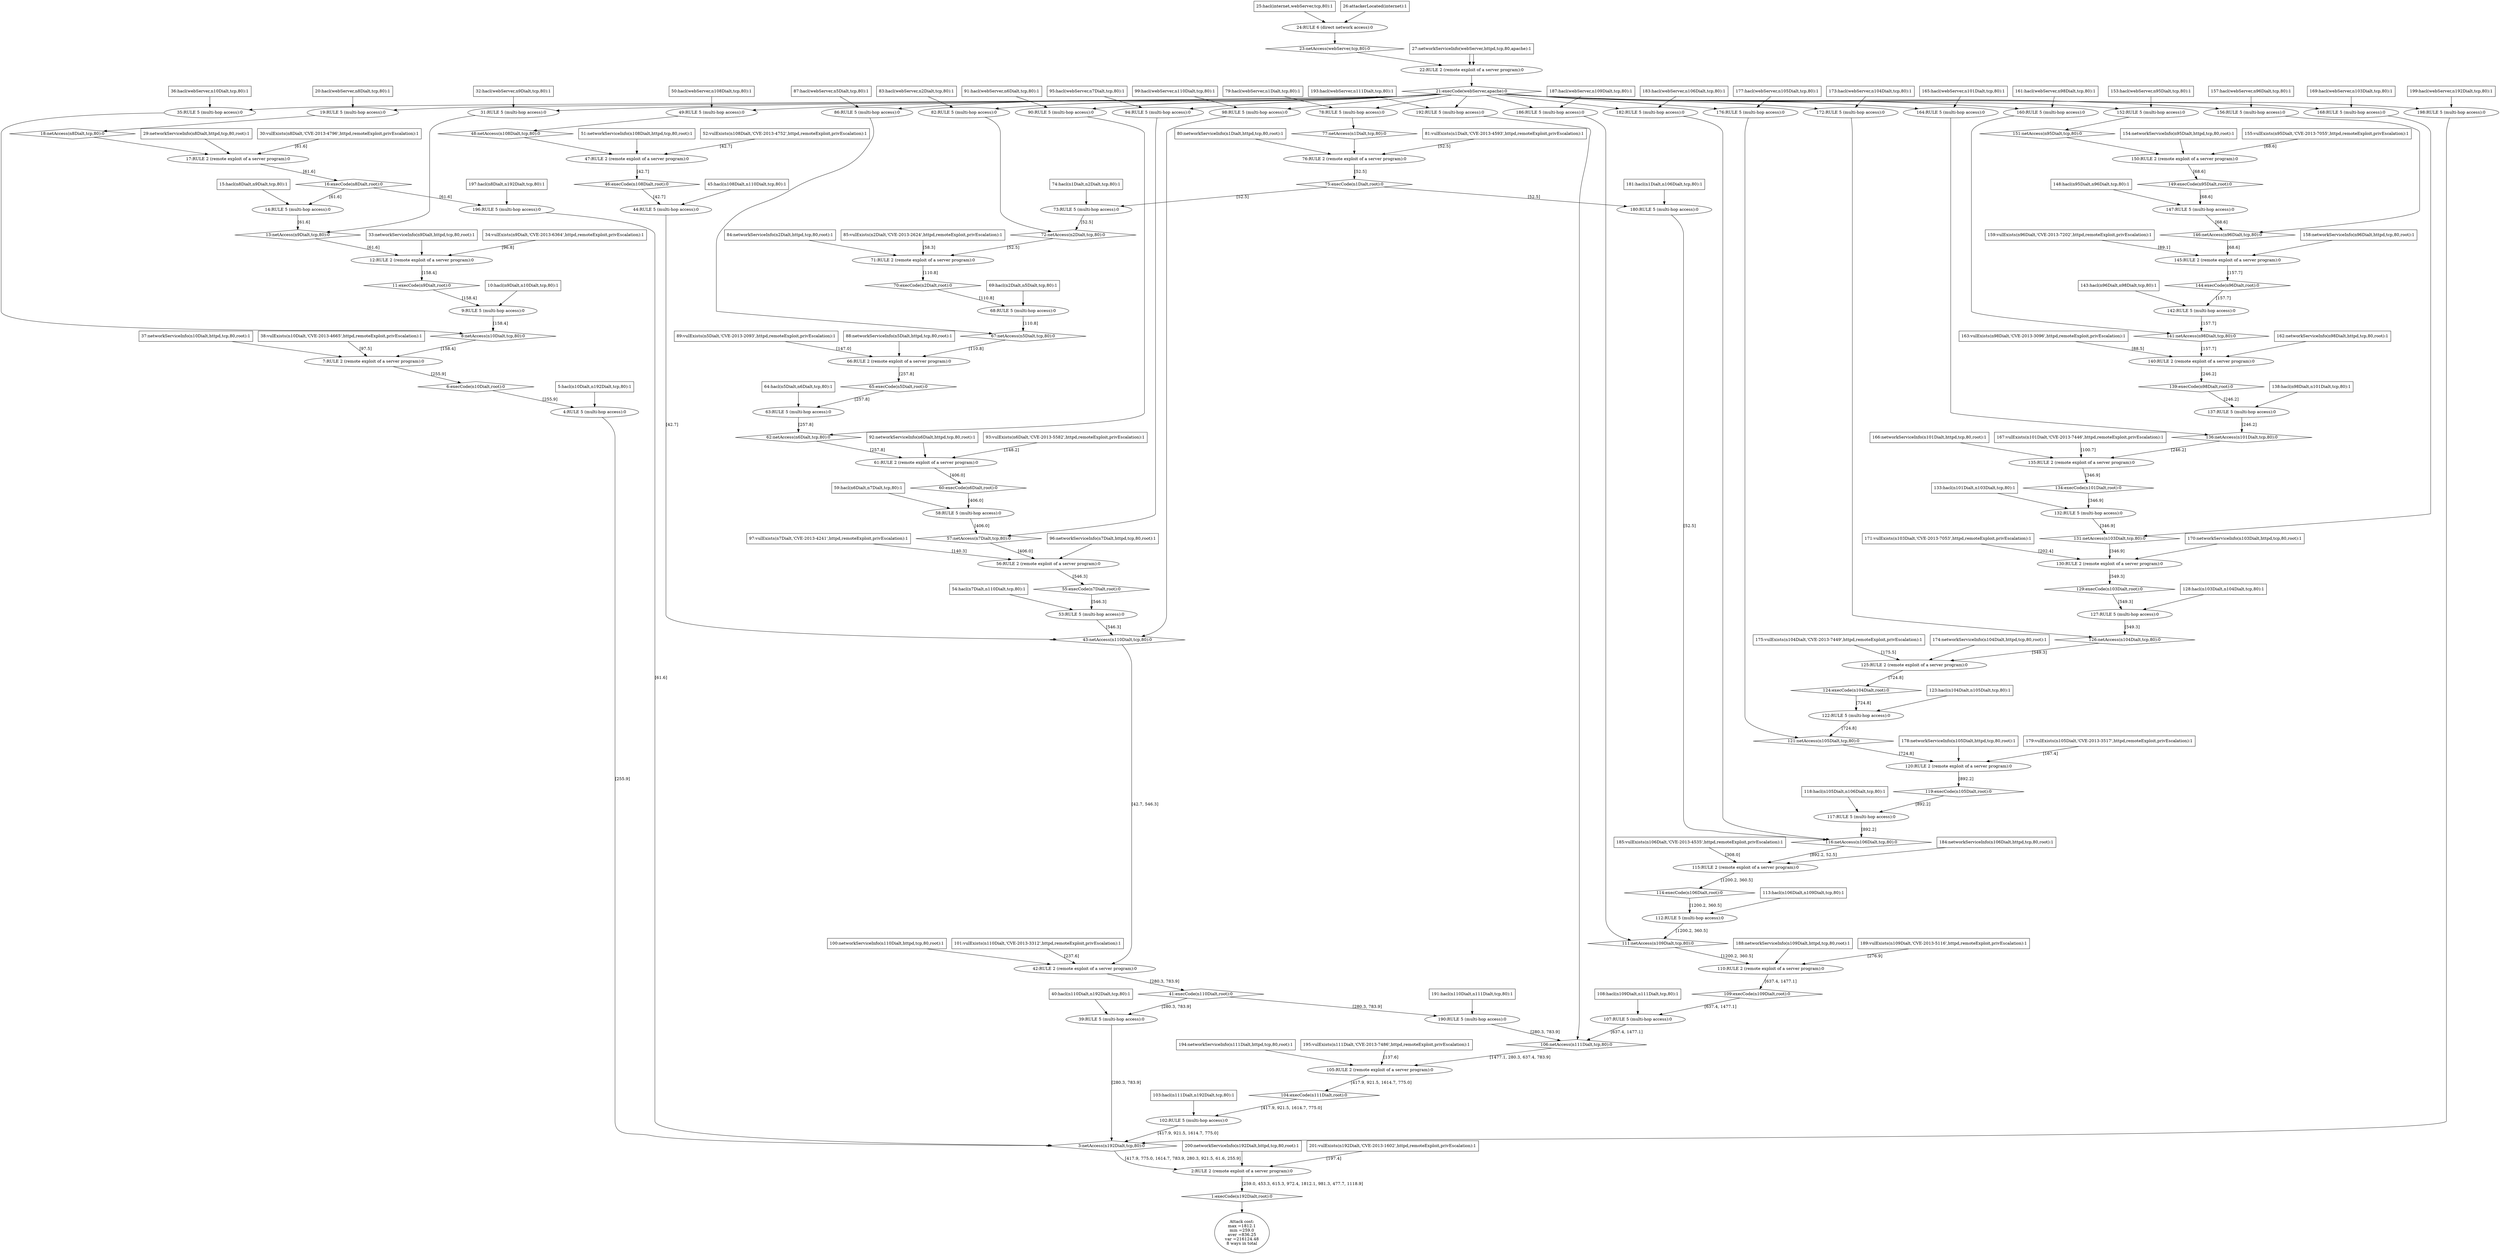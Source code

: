 digraph G {
	0 [label="Attack cost:\nmax =1812.1\nmin =259.0\naver =836.25\nvar =216124.48\n8 ways in total",shape=ellipse];
	1 [label="1:execCode(n192Dialt,root):0",shape=diamond];
	2 [label="2:RULE 2 (remote exploit of a server program):0",shape=ellipse];
	3 [label="3:netAccess(n192Dialt,tcp,80):0",shape=diamond];
	4 [label="4:RULE 5 (multi-hop access):0",shape=ellipse];
	5 [label="5:hacl(n10Dialt,n192Dialt,tcp,80):1",shape=box];
	6 [label="6:execCode(n10Dialt,root):0",shape=diamond];
	7 [label="7:RULE 2 (remote exploit of a server program):0",shape=ellipse];
	8 [label="8:netAccess(n10Dialt,tcp,80):0",shape=diamond];
	9 [label="9:RULE 5 (multi-hop access):0",shape=ellipse];
	10 [label="10:hacl(n9Dialt,n10Dialt,tcp,80):1",shape=box];
	11 [label="11:execCode(n9Dialt,root):0",shape=diamond];
	12 [label="12:RULE 2 (remote exploit of a server program):0",shape=ellipse];
	13 [label="13:netAccess(n9Dialt,tcp,80):0",shape=diamond];
	14 [label="14:RULE 5 (multi-hop access):0",shape=ellipse];
	15 [label="15:hacl(n8Dialt,n9Dialt,tcp,80):1",shape=box];
	16 [label="16:execCode(n8Dialt,root):0",shape=diamond];
	17 [label="17:RULE 2 (remote exploit of a server program):0",shape=ellipse];
	18 [label="18:netAccess(n8Dialt,tcp,80):0",shape=diamond];
	19 [label="19:RULE 5 (multi-hop access):0",shape=ellipse];
	20 [label="20:hacl(webServer,n8Dialt,tcp,80):1",shape=box];
	21 [label="21:execCode(webServer,apache):0",shape=diamond];
	22 [label="22:RULE 2 (remote exploit of a server program):0",shape=ellipse];
	23 [label="23:netAccess(webServer,tcp,80):0",shape=diamond];
	24 [label="24:RULE 6 (direct network access):0",shape=ellipse];
	25 [label="25:hacl(internet,webServer,tcp,80):1",shape=box];
	26 [label="26:attackerLocated(internet):1",shape=box];
	27 [label="27:networkServiceInfo(webServer,httpd,tcp,80,apache):1",shape=box];
	27 [label="27:networkServiceInfo(webServer,httpd,tcp,80,apache):1",shape=box];
	29 [label="29:networkServiceInfo(n8Dialt,httpd,tcp,80,root):1",shape=box];
	30 [label="30:vulExists(n8Dialt,'CVE-2013-4796',httpd,remoteExploit,privEscalation):1",shape=box];
	31 [label="31:RULE 5 (multi-hop access):0",shape=ellipse];
	32 [label="32:hacl(webServer,n9Dialt,tcp,80):1",shape=box];
	33 [label="33:networkServiceInfo(n9Dialt,httpd,tcp,80,root):1",shape=box];
	34 [label="34:vulExists(n9Dialt,'CVE-2013-6364',httpd,remoteExploit,privEscalation):1",shape=box];
	35 [label="35:RULE 5 (multi-hop access):0",shape=ellipse];
	36 [label="36:hacl(webServer,n10Dialt,tcp,80):1",shape=box];
	37 [label="37:networkServiceInfo(n10Dialt,httpd,tcp,80,root):1",shape=box];
	38 [label="38:vulExists(n10Dialt,'CVE-2013-4665',httpd,remoteExploit,privEscalation):1",shape=box];
	39 [label="39:RULE 5 (multi-hop access):0",shape=ellipse];
	40 [label="40:hacl(n110Dialt,n192Dialt,tcp,80):1",shape=box];
	41 [label="41:execCode(n110Dialt,root):0",shape=diamond];
	42 [label="42:RULE 2 (remote exploit of a server program):0",shape=ellipse];
	43 [label="43:netAccess(n110Dialt,tcp,80):0",shape=diamond];
	44 [label="44:RULE 5 (multi-hop access):0",shape=ellipse];
	45 [label="45:hacl(n108Dialt,n110Dialt,tcp,80):1",shape=box];
	46 [label="46:execCode(n108Dialt,root):0",shape=diamond];
	47 [label="47:RULE 2 (remote exploit of a server program):0",shape=ellipse];
	48 [label="48:netAccess(n108Dialt,tcp,80):0",shape=diamond];
	49 [label="49:RULE 5 (multi-hop access):0",shape=ellipse];
	50 [label="50:hacl(webServer,n108Dialt,tcp,80):1",shape=box];
	51 [label="51:networkServiceInfo(n108Dialt,httpd,tcp,80,root):1",shape=box];
	52 [label="52:vulExists(n108Dialt,'CVE-2013-4752',httpd,remoteExploit,privEscalation):1",shape=box];
	53 [label="53:RULE 5 (multi-hop access):0",shape=ellipse];
	54 [label="54:hacl(n7Dialt,n110Dialt,tcp,80):1",shape=box];
	55 [label="55:execCode(n7Dialt,root):0",shape=diamond];
	56 [label="56:RULE 2 (remote exploit of a server program):0",shape=ellipse];
	57 [label="57:netAccess(n7Dialt,tcp,80):0",shape=diamond];
	58 [label="58:RULE 5 (multi-hop access):0",shape=ellipse];
	59 [label="59:hacl(n6Dialt,n7Dialt,tcp,80):1",shape=box];
	60 [label="60:execCode(n6Dialt,root):0",shape=diamond];
	61 [label="61:RULE 2 (remote exploit of a server program):0",shape=ellipse];
	62 [label="62:netAccess(n6Dialt,tcp,80):0",shape=diamond];
	63 [label="63:RULE 5 (multi-hop access):0",shape=ellipse];
	64 [label="64:hacl(n5Dialt,n6Dialt,tcp,80):1",shape=box];
	65 [label="65:execCode(n5Dialt,root):0",shape=diamond];
	66 [label="66:RULE 2 (remote exploit of a server program):0",shape=ellipse];
	67 [label="67:netAccess(n5Dialt,tcp,80):0",shape=diamond];
	68 [label="68:RULE 5 (multi-hop access):0",shape=ellipse];
	69 [label="69:hacl(n2Dialt,n5Dialt,tcp,80):1",shape=box];
	70 [label="70:execCode(n2Dialt,root):0",shape=diamond];
	71 [label="71:RULE 2 (remote exploit of a server program):0",shape=ellipse];
	72 [label="72:netAccess(n2Dialt,tcp,80):0",shape=diamond];
	73 [label="73:RULE 5 (multi-hop access):0",shape=ellipse];
	74 [label="74:hacl(n1Dialt,n2Dialt,tcp,80):1",shape=box];
	75 [label="75:execCode(n1Dialt,root):0",shape=diamond];
	76 [label="76:RULE 2 (remote exploit of a server program):0",shape=ellipse];
	77 [label="77:netAccess(n1Dialt,tcp,80):0",shape=diamond];
	78 [label="78:RULE 5 (multi-hop access):0",shape=ellipse];
	79 [label="79:hacl(webServer,n1Dialt,tcp,80):1",shape=box];
	80 [label="80:networkServiceInfo(n1Dialt,httpd,tcp,80,root):1",shape=box];
	81 [label="81:vulExists(n1Dialt,'CVE-2013-4593',httpd,remoteExploit,privEscalation):1",shape=box];
	82 [label="82:RULE 5 (multi-hop access):0",shape=ellipse];
	83 [label="83:hacl(webServer,n2Dialt,tcp,80):1",shape=box];
	84 [label="84:networkServiceInfo(n2Dialt,httpd,tcp,80,root):1",shape=box];
	85 [label="85:vulExists(n2Dialt,'CVE-2013-2624',httpd,remoteExploit,privEscalation):1",shape=box];
	86 [label="86:RULE 5 (multi-hop access):0",shape=ellipse];
	87 [label="87:hacl(webServer,n5Dialt,tcp,80):1",shape=box];
	88 [label="88:networkServiceInfo(n5Dialt,httpd,tcp,80,root):1",shape=box];
	89 [label="89:vulExists(n5Dialt,'CVE-2013-2093',httpd,remoteExploit,privEscalation):1",shape=box];
	90 [label="90:RULE 5 (multi-hop access):0",shape=ellipse];
	91 [label="91:hacl(webServer,n6Dialt,tcp,80):1",shape=box];
	92 [label="92:networkServiceInfo(n6Dialt,httpd,tcp,80,root):1",shape=box];
	93 [label="93:vulExists(n6Dialt,'CVE-2013-5582',httpd,remoteExploit,privEscalation):1",shape=box];
	94 [label="94:RULE 5 (multi-hop access):0",shape=ellipse];
	95 [label="95:hacl(webServer,n7Dialt,tcp,80):1",shape=box];
	96 [label="96:networkServiceInfo(n7Dialt,httpd,tcp,80,root):1",shape=box];
	97 [label="97:vulExists(n7Dialt,'CVE-2013-4241',httpd,remoteExploit,privEscalation):1",shape=box];
	98 [label="98:RULE 5 (multi-hop access):0",shape=ellipse];
	99 [label="99:hacl(webServer,n110Dialt,tcp,80):1",shape=box];
	100 [label="100:networkServiceInfo(n110Dialt,httpd,tcp,80,root):1",shape=box];
	101 [label="101:vulExists(n110Dialt,'CVE-2013-3312',httpd,remoteExploit,privEscalation):1",shape=box];
	102 [label="102:RULE 5 (multi-hop access):0",shape=ellipse];
	103 [label="103:hacl(n111Dialt,n192Dialt,tcp,80):1",shape=box];
	104 [label="104:execCode(n111Dialt,root):0",shape=diamond];
	105 [label="105:RULE 2 (remote exploit of a server program):0",shape=ellipse];
	106 [label="106:netAccess(n111Dialt,tcp,80):0",shape=diamond];
	107 [label="107:RULE 5 (multi-hop access):0",shape=ellipse];
	108 [label="108:hacl(n109Dialt,n111Dialt,tcp,80):1",shape=box];
	109 [label="109:execCode(n109Dialt,root):0",shape=diamond];
	110 [label="110:RULE 2 (remote exploit of a server program):0",shape=ellipse];
	111 [label="111:netAccess(n109Dialt,tcp,80):0",shape=diamond];
	112 [label="112:RULE 5 (multi-hop access):0",shape=ellipse];
	113 [label="113:hacl(n106Dialt,n109Dialt,tcp,80):1",shape=box];
	114 [label="114:execCode(n106Dialt,root):0",shape=diamond];
	115 [label="115:RULE 2 (remote exploit of a server program):0",shape=ellipse];
	116 [label="116:netAccess(n106Dialt,tcp,80):0",shape=diamond];
	117 [label="117:RULE 5 (multi-hop access):0",shape=ellipse];
	118 [label="118:hacl(n105Dialt,n106Dialt,tcp,80):1",shape=box];
	119 [label="119:execCode(n105Dialt,root):0",shape=diamond];
	120 [label="120:RULE 2 (remote exploit of a server program):0",shape=ellipse];
	121 [label="121:netAccess(n105Dialt,tcp,80):0",shape=diamond];
	122 [label="122:RULE 5 (multi-hop access):0",shape=ellipse];
	123 [label="123:hacl(n104Dialt,n105Dialt,tcp,80):1",shape=box];
	124 [label="124:execCode(n104Dialt,root):0",shape=diamond];
	125 [label="125:RULE 2 (remote exploit of a server program):0",shape=ellipse];
	126 [label="126:netAccess(n104Dialt,tcp,80):0",shape=diamond];
	127 [label="127:RULE 5 (multi-hop access):0",shape=ellipse];
	128 [label="128:hacl(n103Dialt,n104Dialt,tcp,80):1",shape=box];
	129 [label="129:execCode(n103Dialt,root):0",shape=diamond];
	130 [label="130:RULE 2 (remote exploit of a server program):0",shape=ellipse];
	131 [label="131:netAccess(n103Dialt,tcp,80):0",shape=diamond];
	132 [label="132:RULE 5 (multi-hop access):0",shape=ellipse];
	133 [label="133:hacl(n101Dialt,n103Dialt,tcp,80):1",shape=box];
	134 [label="134:execCode(n101Dialt,root):0",shape=diamond];
	135 [label="135:RULE 2 (remote exploit of a server program):0",shape=ellipse];
	136 [label="136:netAccess(n101Dialt,tcp,80):0",shape=diamond];
	137 [label="137:RULE 5 (multi-hop access):0",shape=ellipse];
	138 [label="138:hacl(n98Dialt,n101Dialt,tcp,80):1",shape=box];
	139 [label="139:execCode(n98Dialt,root):0",shape=diamond];
	140 [label="140:RULE 2 (remote exploit of a server program):0",shape=ellipse];
	141 [label="141:netAccess(n98Dialt,tcp,80):0",shape=diamond];
	142 [label="142:RULE 5 (multi-hop access):0",shape=ellipse];
	143 [label="143:hacl(n96Dialt,n98Dialt,tcp,80):1",shape=box];
	144 [label="144:execCode(n96Dialt,root):0",shape=diamond];
	145 [label="145:RULE 2 (remote exploit of a server program):0",shape=ellipse];
	146 [label="146:netAccess(n96Dialt,tcp,80):0",shape=diamond];
	147 [label="147:RULE 5 (multi-hop access):0",shape=ellipse];
	148 [label="148:hacl(n95Dialt,n96Dialt,tcp,80):1",shape=box];
	149 [label="149:execCode(n95Dialt,root):0",shape=diamond];
	150 [label="150:RULE 2 (remote exploit of a server program):0",shape=ellipse];
	151 [label="151:netAccess(n95Dialt,tcp,80):0",shape=diamond];
	152 [label="152:RULE 5 (multi-hop access):0",shape=ellipse];
	153 [label="153:hacl(webServer,n95Dialt,tcp,80):1",shape=box];
	154 [label="154:networkServiceInfo(n95Dialt,httpd,tcp,80,root):1",shape=box];
	155 [label="155:vulExists(n95Dialt,'CVE-2013-7055',httpd,remoteExploit,privEscalation):1",shape=box];
	156 [label="156:RULE 5 (multi-hop access):0",shape=ellipse];
	157 [label="157:hacl(webServer,n96Dialt,tcp,80):1",shape=box];
	158 [label="158:networkServiceInfo(n96Dialt,httpd,tcp,80,root):1",shape=box];
	159 [label="159:vulExists(n96Dialt,'CVE-2013-7202',httpd,remoteExploit,privEscalation):1",shape=box];
	160 [label="160:RULE 5 (multi-hop access):0",shape=ellipse];
	161 [label="161:hacl(webServer,n98Dialt,tcp,80):1",shape=box];
	162 [label="162:networkServiceInfo(n98Dialt,httpd,tcp,80,root):1",shape=box];
	163 [label="163:vulExists(n98Dialt,'CVE-2013-3096',httpd,remoteExploit,privEscalation):1",shape=box];
	164 [label="164:RULE 5 (multi-hop access):0",shape=ellipse];
	165 [label="165:hacl(webServer,n101Dialt,tcp,80):1",shape=box];
	166 [label="166:networkServiceInfo(n101Dialt,httpd,tcp,80,root):1",shape=box];
	167 [label="167:vulExists(n101Dialt,'CVE-2013-7446',httpd,remoteExploit,privEscalation):1",shape=box];
	168 [label="168:RULE 5 (multi-hop access):0",shape=ellipse];
	169 [label="169:hacl(webServer,n103Dialt,tcp,80):1",shape=box];
	170 [label="170:networkServiceInfo(n103Dialt,httpd,tcp,80,root):1",shape=box];
	171 [label="171:vulExists(n103Dialt,'CVE-2013-7053',httpd,remoteExploit,privEscalation):1",shape=box];
	172 [label="172:RULE 5 (multi-hop access):0",shape=ellipse];
	173 [label="173:hacl(webServer,n104Dialt,tcp,80):1",shape=box];
	174 [label="174:networkServiceInfo(n104Dialt,httpd,tcp,80,root):1",shape=box];
	175 [label="175:vulExists(n104Dialt,'CVE-2013-7449',httpd,remoteExploit,privEscalation):1",shape=box];
	176 [label="176:RULE 5 (multi-hop access):0",shape=ellipse];
	177 [label="177:hacl(webServer,n105Dialt,tcp,80):1",shape=box];
	178 [label="178:networkServiceInfo(n105Dialt,httpd,tcp,80,root):1",shape=box];
	179 [label="179:vulExists(n105Dialt,'CVE-2013-3517',httpd,remoteExploit,privEscalation):1",shape=box];
	180 [label="180:RULE 5 (multi-hop access):0",shape=ellipse];
	181 [label="181:hacl(n1Dialt,n106Dialt,tcp,80):1",shape=box];
	182 [label="182:RULE 5 (multi-hop access):0",shape=ellipse];
	183 [label="183:hacl(webServer,n106Dialt,tcp,80):1",shape=box];
	184 [label="184:networkServiceInfo(n106Dialt,httpd,tcp,80,root):1",shape=box];
	185 [label="185:vulExists(n106Dialt,'CVE-2013-4535',httpd,remoteExploit,privEscalation):1",shape=box];
	186 [label="186:RULE 5 (multi-hop access):0",shape=ellipse];
	187 [label="187:hacl(webServer,n109Dialt,tcp,80):1",shape=box];
	188 [label="188:networkServiceInfo(n109Dialt,httpd,tcp,80,root):1",shape=box];
	189 [label="189:vulExists(n109Dialt,'CVE-2013-5116',httpd,remoteExploit,privEscalation):1",shape=box];
	190 [label="190:RULE 5 (multi-hop access):0",shape=ellipse];
	191 [label="191:hacl(n110Dialt,n111Dialt,tcp,80):1",shape=box];
	192 [label="192:RULE 5 (multi-hop access):0",shape=ellipse];
	193 [label="193:hacl(webServer,n111Dialt,tcp,80):1",shape=box];
	194 [label="194:networkServiceInfo(n111Dialt,httpd,tcp,80,root):1",shape=box];
	195 [label="195:vulExists(n111Dialt,'CVE-2013-7486',httpd,remoteExploit,privEscalation):1",shape=box];
	196 [label="196:RULE 5 (multi-hop access):0",shape=ellipse];
	197 [label="197:hacl(n8Dialt,n192Dialt,tcp,80):1",shape=box];
	198 [label="198:RULE 5 (multi-hop access):0",shape=ellipse];
	199 [label="199:hacl(webServer,n192Dialt,tcp,80):1",shape=box];
	200 [label="200:networkServiceInfo(n192Dialt,httpd,tcp,80,root):1",shape=box];
	201 [label="201:vulExists(n192Dialt,'CVE-2013-1602',httpd,remoteExploit,privEscalation):1",shape=box];
	1 -> 0 ;
	2 -> 1 [label="[259.0, 453.3, 615.3, 972.4, 1812.1, 981.3, 477.7, 1118.9]"];
	3 -> 2 [label="[417.9, 775.0, 1614.7, 783.9, 280.3, 921.5, 61.6, 255.9]"];
	200 -> 2;
	201 -> 2 [label="[197.4]"];
	4 -> 3 [label="[255.9]"];
	39 -> 3 [label="[280.3, 783.9]"];
	102 -> 3 [label="[417.9, 921.5, 1614.7, 775.0]"];
	196 -> 3 [label="[61.6]"];
	198 -> 3;
	5 -> 4;
	6 -> 4 [label="[255.9]"];
	7 -> 6 [label="[255.9]"];
	8 -> 7 [label="[158.4]"];
	37 -> 7;
	38 -> 7 [label="[97.5]"];
	9 -> 8 [label="[158.4]"];
	35 -> 8;
	10 -> 9;
	11 -> 9 [label="[158.4]"];
	12 -> 11 [label="[158.4]"];
	13 -> 12 [label="[61.6]"];
	33 -> 12;
	34 -> 12 [label="[96.8]"];
	14 -> 13 [label="[61.6]"];
	31 -> 13;
	15 -> 14;
	16 -> 14 [label="[61.6]"];
	17 -> 16 [label="[61.6]"];
	18 -> 17;
	29 -> 17;
	30 -> 17 [label="[61.6]"];
	19 -> 18;
	20 -> 19;
	21 -> 19;
	22 -> 21;
	23 -> 22;
	27 -> 22;
	27 -> 22;
	24 -> 23;
	25 -> 24;
	26 -> 24;
	32 -> 31;
	21 -> 31;
	36 -> 35;
	21 -> 35;
	40 -> 39;
	41 -> 39 [label="[280.3, 783.9]"];
	42 -> 41 [label="[280.3, 783.9]"];
	43 -> 42 [label="[42.7, 546.3]"];
	100 -> 42;
	101 -> 42 [label="[237.6]"];
	44 -> 43 [label="[42.7]"];
	53 -> 43 [label="[546.3]"];
	98 -> 43;
	45 -> 44;
	46 -> 44 [label="[42.7]"];
	47 -> 46 [label="[42.7]"];
	48 -> 47;
	51 -> 47;
	52 -> 47 [label="[42.7]"];
	49 -> 48;
	50 -> 49;
	21 -> 49;
	54 -> 53;
	55 -> 53 [label="[546.3]"];
	56 -> 55 [label="[546.3]"];
	57 -> 56 [label="[406.0]"];
	96 -> 56;
	97 -> 56 [label="[140.3]"];
	58 -> 57 [label="[406.0]"];
	94 -> 57;
	59 -> 58;
	60 -> 58 [label="[406.0]"];
	61 -> 60 [label="[406.0]"];
	62 -> 61 [label="[257.8]"];
	92 -> 61;
	93 -> 61 [label="[148.2]"];
	63 -> 62 [label="[257.8]"];
	90 -> 62;
	64 -> 63;
	65 -> 63 [label="[257.8]"];
	66 -> 65 [label="[257.8]"];
	67 -> 66 [label="[110.8]"];
	88 -> 66;
	89 -> 66 [label="[147.0]"];
	68 -> 67 [label="[110.8]"];
	86 -> 67;
	69 -> 68;
	70 -> 68 [label="[110.8]"];
	71 -> 70 [label="[110.8]"];
	72 -> 71 [label="[52.5]"];
	84 -> 71;
	85 -> 71 [label="[58.3]"];
	73 -> 72 [label="[52.5]"];
	82 -> 72;
	74 -> 73;
	75 -> 73 [label="[52.5]"];
	76 -> 75 [label="[52.5]"];
	77 -> 76;
	80 -> 76;
	81 -> 76 [label="[52.5]"];
	78 -> 77;
	79 -> 78;
	21 -> 78;
	83 -> 82;
	21 -> 82;
	87 -> 86;
	21 -> 86;
	91 -> 90;
	21 -> 90;
	95 -> 94;
	21 -> 94;
	99 -> 98;
	21 -> 98;
	103 -> 102;
	104 -> 102 [label="[417.9, 921.5, 1614.7, 775.0]"];
	105 -> 104 [label="[417.9, 921.5, 1614.7, 775.0]"];
	106 -> 105 [label="[1477.1, 280.3, 637.4, 783.9]"];
	194 -> 105;
	195 -> 105 [label="[137.6]"];
	107 -> 106 [label="[637.4, 1477.1]"];
	190 -> 106 [label="[280.3, 783.9]"];
	192 -> 106;
	108 -> 107;
	109 -> 107 [label="[637.4, 1477.1]"];
	110 -> 109 [label="[637.4, 1477.1]"];
	111 -> 110 [label="[1200.2, 360.5]"];
	188 -> 110;
	189 -> 110 [label="[276.9]"];
	112 -> 111 [label="[1200.2, 360.5]"];
	186 -> 111;
	113 -> 112;
	114 -> 112 [label="[1200.2, 360.5]"];
	115 -> 114 [label="[1200.2, 360.5]"];
	116 -> 115 [label="[892.2, 52.5]"];
	184 -> 115;
	185 -> 115 [label="[308.0]"];
	117 -> 116 [label="[892.2]"];
	180 -> 116 [label="[52.5]"];
	182 -> 116;
	118 -> 117;
	119 -> 117 [label="[892.2]"];
	120 -> 119 [label="[892.2]"];
	121 -> 120 [label="[724.8]"];
	178 -> 120;
	179 -> 120 [label="[167.4]"];
	122 -> 121 [label="[724.8]"];
	176 -> 121;
	123 -> 122;
	124 -> 122 [label="[724.8]"];
	125 -> 124 [label="[724.8]"];
	126 -> 125 [label="[549.3]"];
	174 -> 125;
	175 -> 125 [label="[175.5]"];
	127 -> 126 [label="[549.3]"];
	172 -> 126;
	128 -> 127;
	129 -> 127 [label="[549.3]"];
	130 -> 129 [label="[549.3]"];
	131 -> 130 [label="[346.9]"];
	170 -> 130;
	171 -> 130 [label="[202.4]"];
	132 -> 131 [label="[346.9]"];
	168 -> 131;
	133 -> 132;
	134 -> 132 [label="[346.9]"];
	135 -> 134 [label="[346.9]"];
	136 -> 135 [label="[246.2]"];
	166 -> 135;
	167 -> 135 [label="[100.7]"];
	137 -> 136 [label="[246.2]"];
	164 -> 136;
	138 -> 137;
	139 -> 137 [label="[246.2]"];
	140 -> 139 [label="[246.2]"];
	141 -> 140 [label="[157.7]"];
	162 -> 140;
	163 -> 140 [label="[88.5]"];
	142 -> 141 [label="[157.7]"];
	160 -> 141;
	143 -> 142;
	144 -> 142 [label="[157.7]"];
	145 -> 144 [label="[157.7]"];
	146 -> 145 [label="[68.6]"];
	158 -> 145;
	159 -> 145 [label="[89.1]"];
	147 -> 146 [label="[68.6]"];
	156 -> 146;
	148 -> 147;
	149 -> 147 [label="[68.6]"];
	150 -> 149 [label="[68.6]"];
	151 -> 150;
	154 -> 150;
	155 -> 150 [label="[68.6]"];
	152 -> 151;
	153 -> 152;
	21 -> 152;
	157 -> 156;
	21 -> 156;
	161 -> 160;
	21 -> 160;
	165 -> 164;
	21 -> 164;
	169 -> 168;
	21 -> 168;
	173 -> 172;
	21 -> 172;
	177 -> 176;
	21 -> 176;
	181 -> 180;
	75 -> 180 [label="[52.5]"];
	183 -> 182;
	21 -> 182;
	187 -> 186;
	21 -> 186;
	191 -> 190;
	41 -> 190 [label="[280.3, 783.9]"];
	193 -> 192;
	21 -> 192;
	197 -> 196;
	16 -> 196 [label="[61.6]"];
	199 -> 198;
	21 -> 198;
}
